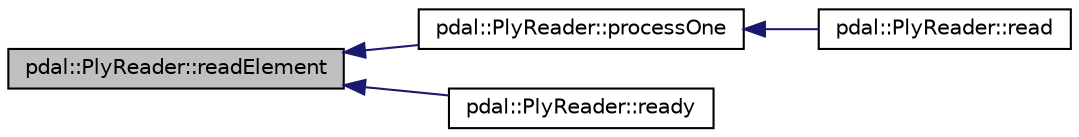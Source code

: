 digraph "pdal::PlyReader::readElement"
{
  edge [fontname="Helvetica",fontsize="10",labelfontname="Helvetica",labelfontsize="10"];
  node [fontname="Helvetica",fontsize="10",shape=record];
  rankdir="LR";
  Node1 [label="pdal::PlyReader::readElement",height=0.2,width=0.4,color="black", fillcolor="grey75", style="filled", fontcolor="black"];
  Node1 -> Node2 [dir="back",color="midnightblue",fontsize="10",style="solid",fontname="Helvetica"];
  Node2 [label="pdal::PlyReader::processOne",height=0.2,width=0.4,color="black", fillcolor="white", style="filled",URL="$classpdal_1_1PlyReader.html#a2ffd816ad722bc26a939e2205672fc22"];
  Node2 -> Node3 [dir="back",color="midnightblue",fontsize="10",style="solid",fontname="Helvetica"];
  Node3 [label="pdal::PlyReader::read",height=0.2,width=0.4,color="black", fillcolor="white", style="filled",URL="$classpdal_1_1PlyReader.html#a72e6d57481231baa610904384b5b4715"];
  Node1 -> Node4 [dir="back",color="midnightblue",fontsize="10",style="solid",fontname="Helvetica"];
  Node4 [label="pdal::PlyReader::ready",height=0.2,width=0.4,color="black", fillcolor="white", style="filled",URL="$classpdal_1_1PlyReader.html#a25b3be53b5c74d1caa6a6fd76325e89b"];
}

